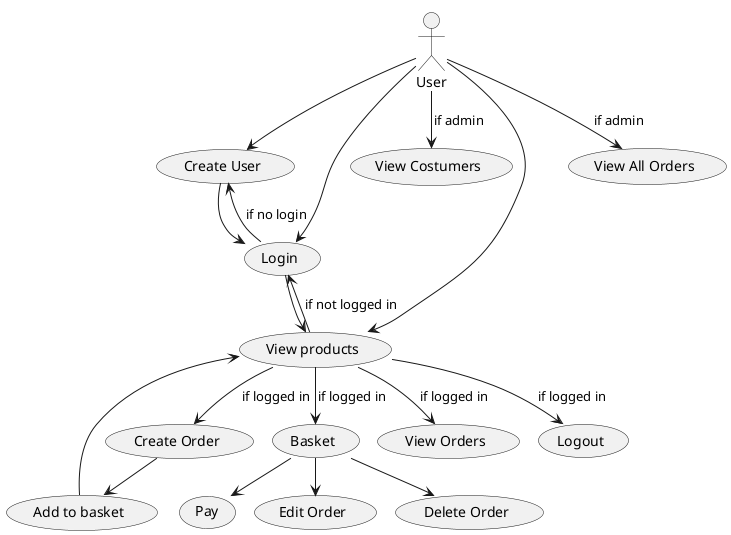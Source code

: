 @startuml
'https://plantuml.com/use-case-diagram
!Pragma layout smetana
actor User

usecase "Create User" as UC1
usecase "Login" as UC2
usecase "Create Order" as UC3
usecase "Add to basket" as UC4
usecase "Basket" as UC5
usecase "Pay" as UC6
usecase "Edit Order" as UC8
usecase "Delete Order" as UC9
usecase "View Orders" as UC10
usecase "View Costumers" as UC11
usecase "View products" as UC12
usecase "Logout" as UC13
usecase "View All Orders" as UC14



User --> UC1
User --> UC2
User --> UC12
UC1 --> UC2
UC2 --> UC12
UC3 --> UC4
UC4 --> UC12
UC5 --> UC6
UC5 --> UC8
UC5 --> UC9


User --> UC11 : "if admin"
User --> UC14 : "if admin"
UC12 --> UC3 : "if logged in"
UC12 --> UC5 : "if logged in"
UC12 --> UC10 : "if logged in"
UC12 --> UC13 : "if logged in"
UC12 --> UC2 : "if not logged in"
UC2 --> UC1 : "if no login"
@enduml